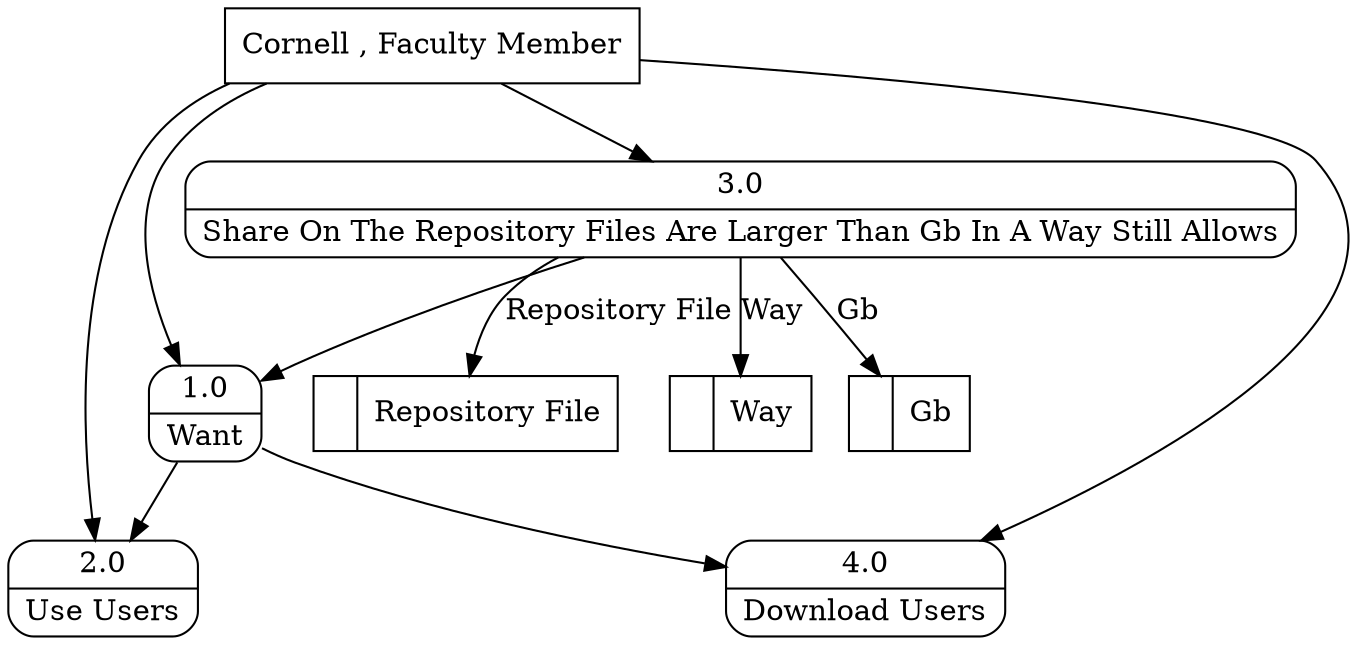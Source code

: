 digraph dfd2{ 
node[shape=record]
200 [label="<f0>  |<f1> Way " ];
201 [label="<f0>  |<f1> Gb " ];
202 [label="<f0>  |<f1> Repository File " ];
203 [label="Cornell , Faculty Member" shape=box];
204 [label="{<f0> 1.0|<f1> Want }" shape=Mrecord];
205 [label="{<f0> 2.0|<f1> Use Users }" shape=Mrecord];
206 [label="{<f0> 3.0|<f1> Share On The Repository Files Are Larger Than Gb In A Way Still Allows }" shape=Mrecord];
207 [label="{<f0> 4.0|<f1> Download Users }" shape=Mrecord];
203 -> 204
203 -> 205
203 -> 206
203 -> 207
204 -> 205
204 -> 207
206 -> 204
206 -> 202 [label="Repository File"]
206 -> 201 [label="Gb"]
206 -> 200 [label="Way"]
}